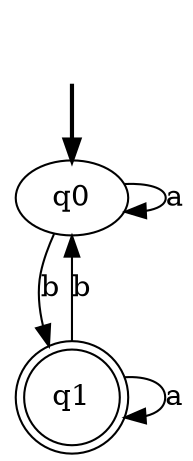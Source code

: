 digraph {
	fake [style=invisible]
	q1 [shape=doublecircle]
	q0 [root=true]
	fake -> q0 [style=bold]
	q0 -> q0 [label=a]
	q0 -> q1 [label=b]
	q1 -> q1 [label=a]
	q1 -> q0 [label=b]
}
